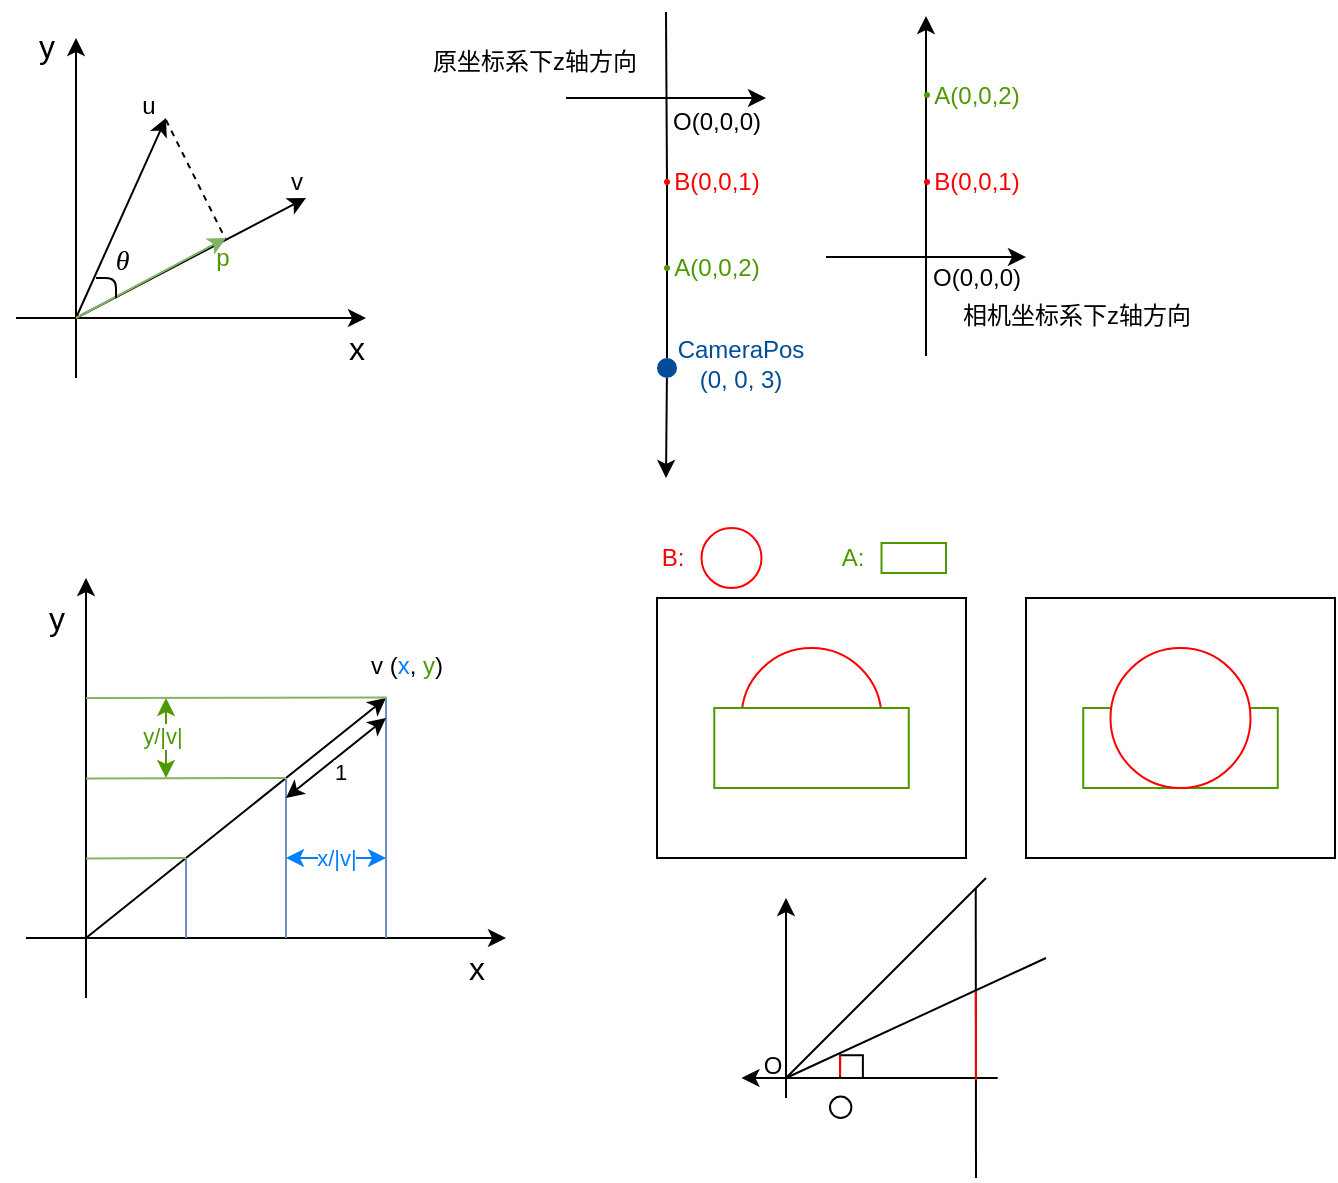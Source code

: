 <mxfile>
    <diagram id="kC_W1BGTQdIuelJcaoJZ" name="Page-1">
        <mxGraphModel dx="923" dy="1151" grid="1" gridSize="10" guides="1" tooltips="1" connect="1" arrows="1" fold="1" page="1" pageScale="1" pageWidth="850" pageHeight="1100" math="0" shadow="0">
            <root>
                <mxCell id="0"/>
                <mxCell id="1" parent="0"/>
                <mxCell id="3" value="" style="endArrow=classic;html=1;" parent="1" edge="1">
                    <mxGeometry width="50" height="50" relative="1" as="geometry">
                        <mxPoint x="-540" y="-110" as="sourcePoint"/>
                        <mxPoint x="-300" y="-110" as="targetPoint"/>
                    </mxGeometry>
                </mxCell>
                <mxCell id="4" value="" style="endArrow=classic;html=1;" parent="1" edge="1">
                    <mxGeometry width="50" height="50" relative="1" as="geometry">
                        <mxPoint x="-510" y="-80" as="sourcePoint"/>
                        <mxPoint x="-510" y="-290" as="targetPoint"/>
                    </mxGeometry>
                </mxCell>
                <mxCell id="5" value="y" style="text;html=1;align=center;verticalAlign=middle;resizable=0;points=[];autosize=1;strokeColor=none;fillColor=none;fontSize=16;" parent="1" vertex="1">
                    <mxGeometry x="-540" y="-285" width="30" height="30" as="geometry"/>
                </mxCell>
                <mxCell id="6" value="x" style="text;html=1;align=center;verticalAlign=middle;resizable=0;points=[];autosize=1;strokeColor=none;fillColor=none;fontSize=16;" parent="1" vertex="1">
                    <mxGeometry x="-330" y="-110" width="30" height="30" as="geometry"/>
                </mxCell>
                <mxCell id="7" value="" style="endArrow=classic;html=1;fontSize=24;" parent="1" edge="1">
                    <mxGeometry width="50" height="50" relative="1" as="geometry">
                        <mxPoint x="-510" y="-110" as="sourcePoint"/>
                        <mxPoint x="-360" y="-230" as="targetPoint"/>
                    </mxGeometry>
                </mxCell>
                <mxCell id="8" value="&lt;font style=&quot;font-size: 12px;&quot;&gt;v (&lt;font color=&quot;#007fff&quot;&gt;x&lt;/font&gt;, &lt;font color=&quot;#4d9900&quot;&gt;y&lt;/font&gt;)&lt;/font&gt;" style="text;html=1;align=center;verticalAlign=middle;resizable=0;points=[];autosize=1;strokeColor=none;fillColor=none;fontSize=24;" parent="1" vertex="1">
                    <mxGeometry x="-380" y="-270" width="60" height="40" as="geometry"/>
                </mxCell>
                <mxCell id="9" value="" style="endArrow=none;html=1;fontSize=24;fillColor=#dae8fc;strokeColor=#6c8ebf;" parent="1" edge="1">
                    <mxGeometry width="50" height="50" relative="1" as="geometry">
                        <mxPoint x="-460" y="-110" as="sourcePoint"/>
                        <mxPoint x="-460" y="-150" as="targetPoint"/>
                    </mxGeometry>
                </mxCell>
                <mxCell id="10" value="" style="endArrow=none;html=1;fontSize=24;fillColor=#dae8fc;strokeColor=#6c8ebf;" parent="1" edge="1">
                    <mxGeometry width="50" height="50" relative="1" as="geometry">
                        <mxPoint x="-410" y="-110" as="sourcePoint"/>
                        <mxPoint x="-410" y="-190" as="targetPoint"/>
                    </mxGeometry>
                </mxCell>
                <mxCell id="11" value="" style="endArrow=none;html=1;fontSize=24;fillColor=#dae8fc;strokeColor=#6c8ebf;" parent="1" edge="1">
                    <mxGeometry width="50" height="50" relative="1" as="geometry">
                        <mxPoint x="-360" y="-110" as="sourcePoint"/>
                        <mxPoint x="-360" y="-230" as="targetPoint"/>
                    </mxGeometry>
                </mxCell>
                <mxCell id="14" value="" style="endArrow=none;html=1;fontSize=24;fillColor=#d5e8d4;strokeColor=#82b366;exitX=0.34;exitY=0.993;exitDx=0;exitDy=0;exitPerimeter=0;" parent="1" source="8" edge="1">
                    <mxGeometry width="50" height="50" relative="1" as="geometry">
                        <mxPoint x="-350" y="-100" as="sourcePoint"/>
                        <mxPoint x="-510" y="-230" as="targetPoint"/>
                    </mxGeometry>
                </mxCell>
                <mxCell id="15" value="" style="endArrow=none;html=1;fontSize=24;fillColor=#d5e8d4;strokeColor=#82b366;" parent="1" edge="1">
                    <mxGeometry width="50" height="50" relative="1" as="geometry">
                        <mxPoint x="-410" y="-190" as="sourcePoint"/>
                        <mxPoint x="-510" y="-189.72" as="targetPoint"/>
                    </mxGeometry>
                </mxCell>
                <mxCell id="16" value="" style="endArrow=none;html=1;fontSize=24;fillColor=#d5e8d4;strokeColor=#82b366;" parent="1" edge="1">
                    <mxGeometry width="50" height="50" relative="1" as="geometry">
                        <mxPoint x="-460" y="-150" as="sourcePoint"/>
                        <mxPoint x="-510" y="-149.72" as="targetPoint"/>
                    </mxGeometry>
                </mxCell>
                <mxCell id="17" value="" style="endArrow=classic;startArrow=classic;html=1;fontColor=#007FFF;" parent="1" edge="1">
                    <mxGeometry width="50" height="50" relative="1" as="geometry">
                        <mxPoint x="-410" y="-180" as="sourcePoint"/>
                        <mxPoint x="-360" y="-220" as="targetPoint"/>
                    </mxGeometry>
                </mxCell>
                <mxCell id="18" value="1" style="edgeLabel;html=1;align=center;verticalAlign=middle;resizable=0;points=[];fontColor=#000000;" parent="17" vertex="1" connectable="0">
                    <mxGeometry x="0.061" relative="1" as="geometry">
                        <mxPoint y="8" as="offset"/>
                    </mxGeometry>
                </mxCell>
                <mxCell id="19" value="" style="endArrow=classic;startArrow=classic;html=1;fontColor=#007FFF;strokeColor=#007FFF;" parent="1" edge="1">
                    <mxGeometry width="50" height="50" relative="1" as="geometry">
                        <mxPoint x="-410" y="-150" as="sourcePoint"/>
                        <mxPoint x="-360" y="-150" as="targetPoint"/>
                    </mxGeometry>
                </mxCell>
                <mxCell id="20" value="x/|v|" style="edgeLabel;html=1;align=center;verticalAlign=middle;resizable=0;points=[];fontColor=#007FFF;" parent="19" vertex="1" connectable="0">
                    <mxGeometry x="0.061" relative="1" as="geometry">
                        <mxPoint x="-2" as="offset"/>
                    </mxGeometry>
                </mxCell>
                <mxCell id="21" value="" style="endArrow=classic;startArrow=classic;html=1;fontColor=#4D9900;strokeColor=#4D9900;" parent="1" edge="1">
                    <mxGeometry width="50" height="50" relative="1" as="geometry">
                        <mxPoint x="-470" y="-190" as="sourcePoint"/>
                        <mxPoint x="-470" y="-230" as="targetPoint"/>
                    </mxGeometry>
                </mxCell>
                <mxCell id="22" value="y/|v|" style="edgeLabel;html=1;align=center;verticalAlign=middle;resizable=0;points=[];fontColor=#4D9900;" parent="21" vertex="1" connectable="0">
                    <mxGeometry x="0.061" relative="1" as="geometry">
                        <mxPoint x="-2" as="offset"/>
                    </mxGeometry>
                </mxCell>
                <mxCell id="41" value="" style="endArrow=classic;html=1;" parent="1" edge="1">
                    <mxGeometry width="50" height="50" relative="1" as="geometry">
                        <mxPoint x="-545" y="-420" as="sourcePoint"/>
                        <mxPoint x="-370" y="-420" as="targetPoint"/>
                    </mxGeometry>
                </mxCell>
                <mxCell id="42" value="" style="endArrow=classic;html=1;" parent="1" edge="1">
                    <mxGeometry width="50" height="50" relative="1" as="geometry">
                        <mxPoint x="-515" y="-390" as="sourcePoint"/>
                        <mxPoint x="-515" y="-560" as="targetPoint"/>
                    </mxGeometry>
                </mxCell>
                <mxCell id="43" value="y" style="text;html=1;align=center;verticalAlign=middle;resizable=0;points=[];autosize=1;strokeColor=none;fillColor=none;fontSize=16;" parent="1" vertex="1">
                    <mxGeometry x="-545" y="-571" width="30" height="30" as="geometry"/>
                </mxCell>
                <mxCell id="44" value="x" style="text;html=1;align=center;verticalAlign=middle;resizable=0;points=[];autosize=1;strokeColor=none;fillColor=none;fontSize=16;" parent="1" vertex="1">
                    <mxGeometry x="-390" y="-420" width="30" height="30" as="geometry"/>
                </mxCell>
                <mxCell id="59" value="" style="endArrow=classic;html=1;strokeColor=#000000;fontColor=#4D9900;" parent="1" edge="1">
                    <mxGeometry width="50" height="50" relative="1" as="geometry">
                        <mxPoint x="-515" y="-420" as="sourcePoint"/>
                        <mxPoint x="-470" y="-520" as="targetPoint"/>
                    </mxGeometry>
                </mxCell>
                <mxCell id="60" value="" style="endArrow=classic;html=1;strokeColor=#000000;fontColor=#4D9900;" parent="1" edge="1">
                    <mxGeometry width="50" height="50" relative="1" as="geometry">
                        <mxPoint x="-515" y="-420" as="sourcePoint"/>
                        <mxPoint x="-400" y="-480" as="targetPoint"/>
                    </mxGeometry>
                </mxCell>
                <mxCell id="61" value="&lt;font color=&quot;#000000&quot;&gt;u&lt;/font&gt;" style="text;html=1;align=center;verticalAlign=middle;resizable=0;points=[];autosize=1;strokeColor=none;fillColor=none;fontColor=#4D9900;" parent="1" vertex="1">
                    <mxGeometry x="-494" y="-541" width="30" height="30" as="geometry"/>
                </mxCell>
                <mxCell id="62" value="&lt;font color=&quot;#000000&quot;&gt;v&lt;/font&gt;" style="text;html=1;align=center;verticalAlign=middle;resizable=0;points=[];autosize=1;strokeColor=none;fillColor=none;fontColor=#4D9900;" parent="1" vertex="1">
                    <mxGeometry x="-420" y="-503" width="30" height="30" as="geometry"/>
                </mxCell>
                <mxCell id="63" value="" style="endArrow=none;html=1;strokeColor=#000000;fontColor=#000000;dashed=1;" parent="1" edge="1">
                    <mxGeometry width="50" height="50" relative="1" as="geometry">
                        <mxPoint x="-470" y="-519" as="sourcePoint"/>
                        <mxPoint x="-440" y="-459" as="targetPoint"/>
                    </mxGeometry>
                </mxCell>
                <mxCell id="67" value="" style="endArrow=classic;html=1;strokeColor=#82b366;fontColor=#4D9900;fillColor=#d5e8d4;" parent="1" edge="1">
                    <mxGeometry width="50" height="50" relative="1" as="geometry">
                        <mxPoint x="-515" y="-420" as="sourcePoint"/>
                        <mxPoint x="-440" y="-460" as="targetPoint"/>
                    </mxGeometry>
                </mxCell>
                <mxCell id="68" value="p" style="text;html=1;align=center;verticalAlign=middle;resizable=0;points=[];autosize=1;strokeColor=none;fillColor=none;fontColor=#4D9900;" parent="1" vertex="1">
                    <mxGeometry x="-457" y="-465" width="30" height="30" as="geometry"/>
                </mxCell>
                <mxCell id="69" value="" style="endArrow=none;html=1;strokeColor=#000000;fontColor=#000000;" parent="1" edge="1">
                    <mxGeometry width="50" height="50" relative="1" as="geometry">
                        <mxPoint x="-495" y="-430" as="sourcePoint"/>
                        <mxPoint x="-505" y="-440" as="targetPoint"/>
                        <Array as="points">
                            <mxPoint x="-495" y="-440"/>
                        </Array>
                    </mxGeometry>
                </mxCell>
                <mxCell id="70" value="&lt;span style=&quot;border-color: currentcolor; font-family: KaTeX_Main, &amp;quot;Times New Roman&amp;quot;, serif; text-align: start; font-size: 14px;&quot; aria-hidden=&quot;true&quot; class=&quot;katex-html&quot;&gt;&lt;span style=&quot;border-color: currentcolor; position: relative; width: min-content; display: inline-block;&quot; class=&quot;base&quot;&gt;&lt;font style=&quot;font-size: 14px;&quot;&gt;&lt;span style=&quot;border-color: currentcolor; font-family: KaTeX_Math; font-style: italic; margin-right: 0.028em;&quot; class=&quot;mord mathnormal&quot;&gt;θ&lt;/span&gt;&lt;/font&gt;&lt;/span&gt;&lt;/span&gt;" style="text;html=1;align=center;verticalAlign=middle;resizable=0;points=[];autosize=1;strokeColor=none;fillColor=none;fontColor=#000000;" parent="1" vertex="1">
                    <mxGeometry x="-507" y="-463" width="30" height="30" as="geometry"/>
                </mxCell>
                <mxCell id="71" value="" style="endArrow=none;html=1;endFill=0;startArrow=none;startFill=1;" parent="1" source="79" edge="1">
                    <mxGeometry width="50" height="50" relative="1" as="geometry">
                        <mxPoint x="-220" y="-403" as="sourcePoint"/>
                        <mxPoint x="-220" y="-573" as="targetPoint"/>
                    </mxGeometry>
                </mxCell>
                <mxCell id="72" value="" style="endArrow=classic;html=1;" parent="1" edge="1">
                    <mxGeometry width="50" height="50" relative="1" as="geometry">
                        <mxPoint x="-90" y="-401.0" as="sourcePoint"/>
                        <mxPoint x="-90" y="-571" as="targetPoint"/>
                    </mxGeometry>
                </mxCell>
                <mxCell id="73" value="&lt;font color=&quot;#ff0000&quot;&gt;B(0,0,1)&lt;/font&gt;" style="text;html=1;align=center;verticalAlign=middle;resizable=0;points=[];autosize=1;strokeColor=none;fillColor=none;" parent="1" vertex="1">
                    <mxGeometry x="-230" y="-503" width="70" height="30" as="geometry"/>
                </mxCell>
                <mxCell id="74" value="&lt;font color=&quot;#4d9900&quot;&gt;A(0,0,2)&lt;/font&gt;" style="text;html=1;align=center;verticalAlign=middle;resizable=0;points=[];autosize=1;strokeColor=none;fillColor=none;" parent="1" vertex="1">
                    <mxGeometry x="-230" y="-460" width="70" height="30" as="geometry"/>
                </mxCell>
                <mxCell id="76" value="原坐标系下z轴方向" style="text;html=1;align=center;verticalAlign=middle;resizable=0;points=[];autosize=1;strokeColor=none;fillColor=none;" parent="1" vertex="1">
                    <mxGeometry x="-351" y="-563" width="130" height="30" as="geometry"/>
                </mxCell>
                <mxCell id="77" value="" style="endArrow=none;html=1;endFill=0;startArrow=classic;startFill=1;" parent="1" edge="1">
                    <mxGeometry width="50" height="50" relative="1" as="geometry">
                        <mxPoint x="-170" y="-530" as="sourcePoint"/>
                        <mxPoint x="-270.0" y="-530" as="targetPoint"/>
                    </mxGeometry>
                </mxCell>
                <mxCell id="78" value="O(0,0,0)" style="text;html=1;align=center;verticalAlign=middle;resizable=0;points=[];autosize=1;strokeColor=none;fillColor=none;" parent="1" vertex="1">
                    <mxGeometry x="-100" y="-455" width="70" height="30" as="geometry"/>
                </mxCell>
                <mxCell id="80" value="" style="endArrow=none;html=1;endFill=0;startArrow=none;startFill=1;" parent="1" source="90" target="79" edge="1">
                    <mxGeometry width="50" height="50" relative="1" as="geometry">
                        <mxPoint x="-220" y="-340" as="sourcePoint"/>
                        <mxPoint x="-220" y="-573" as="targetPoint"/>
                    </mxGeometry>
                </mxCell>
                <mxCell id="79" value="" style="ellipse;whiteSpace=wrap;html=1;fillColor=#FF0000;strokeColor=none;" parent="1" vertex="1">
                    <mxGeometry x="-221" y="-489.5" width="3" height="3" as="geometry"/>
                </mxCell>
                <mxCell id="81" value="" style="ellipse;whiteSpace=wrap;html=1;fillColor=#4D9900;strokeColor=none;" parent="1" vertex="1">
                    <mxGeometry x="-221" y="-446.5" width="3" height="3" as="geometry"/>
                </mxCell>
                <mxCell id="82" value="相机坐标系下z轴方向" style="text;html=1;align=center;verticalAlign=middle;resizable=0;points=[];autosize=1;strokeColor=none;fillColor=none;" parent="1" vertex="1">
                    <mxGeometry x="-85" y="-436.5" width="140" height="30" as="geometry"/>
                </mxCell>
                <mxCell id="83" value="" style="endArrow=none;html=1;endFill=0;startArrow=classic;startFill=1;" parent="1" edge="1">
                    <mxGeometry width="50" height="50" relative="1" as="geometry">
                        <mxPoint x="-40" y="-450.48" as="sourcePoint"/>
                        <mxPoint x="-140.0" y="-450.48" as="targetPoint"/>
                    </mxGeometry>
                </mxCell>
                <mxCell id="84" value="&lt;font color=&quot;#ff0000&quot;&gt;B(0,0,1)&lt;/font&gt;" style="text;html=1;align=center;verticalAlign=middle;resizable=0;points=[];autosize=1;strokeColor=none;fillColor=none;" parent="1" vertex="1">
                    <mxGeometry x="-100" y="-503" width="70" height="30" as="geometry"/>
                </mxCell>
                <mxCell id="85" value="&lt;font color=&quot;#4d9900&quot;&gt;A(0,0,2)&lt;/font&gt;" style="text;html=1;align=center;verticalAlign=middle;resizable=0;points=[];autosize=1;strokeColor=none;fillColor=none;" parent="1" vertex="1">
                    <mxGeometry x="-100" y="-546.5" width="70" height="30" as="geometry"/>
                </mxCell>
                <mxCell id="86" value="" style="ellipse;whiteSpace=wrap;html=1;fillColor=#FF0000;strokeColor=none;" parent="1" vertex="1">
                    <mxGeometry x="-91" y="-489.5" width="3" height="3" as="geometry"/>
                </mxCell>
                <mxCell id="87" value="" style="ellipse;whiteSpace=wrap;html=1;fillColor=#4D9900;strokeColor=none;" parent="1" vertex="1">
                    <mxGeometry x="-91" y="-533" width="3" height="3" as="geometry"/>
                </mxCell>
                <mxCell id="88" value="O(0,0,0)" style="text;html=1;align=center;verticalAlign=middle;resizable=0;points=[];autosize=1;strokeColor=none;fillColor=none;" parent="1" vertex="1">
                    <mxGeometry x="-230" y="-533" width="70" height="30" as="geometry"/>
                </mxCell>
                <mxCell id="89" value="&lt;font color=&quot;#004c99&quot;&gt;CameraPos&lt;br&gt;(0, 0, 3)&lt;/font&gt;" style="text;html=1;align=center;verticalAlign=middle;resizable=0;points=[];autosize=1;strokeColor=none;fillColor=none;" parent="1" vertex="1">
                    <mxGeometry x="-228" y="-417" width="90" height="40" as="geometry"/>
                </mxCell>
                <mxCell id="91" value="" style="endArrow=none;html=1;endFill=0;startArrow=classic;startFill=1;" parent="1" target="90" edge="1">
                    <mxGeometry width="50" height="50" relative="1" as="geometry">
                        <mxPoint x="-220" y="-340" as="sourcePoint"/>
                        <mxPoint x="-219.504" y="-486.5" as="targetPoint"/>
                    </mxGeometry>
                </mxCell>
                <mxCell id="90" value="" style="ellipse;whiteSpace=wrap;html=1;fontColor=#4D9900;fillColor=#004C99;strokeColor=none;" parent="1" vertex="1">
                    <mxGeometry x="-224.5" y="-400" width="10" height="10" as="geometry"/>
                </mxCell>
                <mxCell id="92" value="" style="whiteSpace=wrap;html=1;fontColor=#004C99;fillColor=none;" parent="1" vertex="1">
                    <mxGeometry x="-224.5" y="-280" width="154.5" height="130" as="geometry"/>
                </mxCell>
                <mxCell id="93" value="" style="ellipse;whiteSpace=wrap;html=1;fontColor=#004C99;fillColor=none;strokeColor=#FF0000;" parent="1" vertex="1">
                    <mxGeometry x="-182.25" y="-255" width="70" height="70" as="geometry"/>
                </mxCell>
                <mxCell id="94" value="" style="whiteSpace=wrap;html=1;fontColor=#004C99;fillColor=default;strokeColor=#4D9900;" parent="1" vertex="1">
                    <mxGeometry x="-195.87" y="-225" width="97.25" height="40" as="geometry"/>
                </mxCell>
                <mxCell id="95" value="" style="whiteSpace=wrap;html=1;fontColor=#004C99;fillColor=none;" parent="1" vertex="1">
                    <mxGeometry x="-40" y="-280" width="154.5" height="130" as="geometry"/>
                </mxCell>
                <mxCell id="97" value="" style="whiteSpace=wrap;html=1;fontColor=#004C99;fillColor=default;strokeColor=#4D9900;" parent="1" vertex="1">
                    <mxGeometry x="-11.37" y="-225" width="97.25" height="40" as="geometry"/>
                </mxCell>
                <mxCell id="96" value="" style="ellipse;whiteSpace=wrap;html=1;fontColor=#004C99;fillColor=default;strokeColor=#FF0000;" parent="1" vertex="1">
                    <mxGeometry x="2.25" y="-255" width="70" height="70" as="geometry"/>
                </mxCell>
                <mxCell id="98" value="" style="ellipse;whiteSpace=wrap;html=1;fontColor=#004C99;fillColor=default;strokeColor=#FF0000;" parent="1" vertex="1">
                    <mxGeometry x="-202.25" y="-315" width="30" height="30" as="geometry"/>
                </mxCell>
                <mxCell id="100" value="&lt;font color=&quot;#ff0000&quot;&gt;B:&lt;/font&gt;" style="text;html=1;align=center;verticalAlign=middle;resizable=0;points=[];autosize=1;strokeColor=none;fillColor=none;" parent="1" vertex="1">
                    <mxGeometry x="-232.25" y="-315" width="30" height="30" as="geometry"/>
                </mxCell>
                <mxCell id="101" value="&lt;font color=&quot;#4d9900&quot;&gt;A:&lt;/font&gt;" style="text;html=1;align=center;verticalAlign=middle;resizable=0;points=[];autosize=1;strokeColor=none;fillColor=none;" parent="1" vertex="1">
                    <mxGeometry x="-142.25" y="-315" width="30" height="30" as="geometry"/>
                </mxCell>
                <mxCell id="102" value="" style="whiteSpace=wrap;html=1;fontColor=#004C99;fillColor=default;strokeColor=#4D9900;" parent="1" vertex="1">
                    <mxGeometry x="-112.25" y="-307.5" width="32.25" height="15" as="geometry"/>
                </mxCell>
                <mxCell id="103" value="" style="endArrow=classic;html=1;" edge="1" parent="1">
                    <mxGeometry width="50" height="50" relative="1" as="geometry">
                        <mxPoint x="-54.17" y="-40" as="sourcePoint"/>
                        <mxPoint x="-182.249" y="-40" as="targetPoint"/>
                    </mxGeometry>
                </mxCell>
                <mxCell id="104" value="" style="endArrow=classic;html=1;" edge="1" parent="1">
                    <mxGeometry width="50" height="50" relative="1" as="geometry">
                        <mxPoint x="-160" y="-30" as="sourcePoint"/>
                        <mxPoint x="-160" y="-130" as="targetPoint"/>
                    </mxGeometry>
                </mxCell>
                <mxCell id="105" value="" style="whiteSpace=wrap;html=1;aspect=fixed;" vertex="1" parent="1">
                    <mxGeometry x="-132.94" y="-51.38" width="11.38" height="11.38" as="geometry"/>
                </mxCell>
                <mxCell id="106" value="" style="endArrow=none;html=1;" edge="1" parent="1">
                    <mxGeometry width="50" height="50" relative="1" as="geometry">
                        <mxPoint x="-65" y="10" as="sourcePoint"/>
                        <mxPoint x="-65.13" y="-135" as="targetPoint"/>
                    </mxGeometry>
                </mxCell>
                <mxCell id="107" value="O" style="text;html=1;align=center;verticalAlign=middle;resizable=0;points=[];autosize=1;strokeColor=none;fillColor=none;" vertex="1" parent="1">
                    <mxGeometry x="-182.25" y="-60.69" width="30" height="30" as="geometry"/>
                </mxCell>
                <mxCell id="108" value="" style="endArrow=none;html=1;" edge="1" parent="1">
                    <mxGeometry width="50" height="50" relative="1" as="geometry">
                        <mxPoint x="-160" y="-40" as="sourcePoint"/>
                        <mxPoint x="-60" y="-140" as="targetPoint"/>
                    </mxGeometry>
                </mxCell>
                <mxCell id="109" value="" style="endArrow=none;html=1;" edge="1" parent="1">
                    <mxGeometry width="50" height="50" relative="1" as="geometry">
                        <mxPoint x="-160" y="-40" as="sourcePoint"/>
                        <mxPoint x="-30" y="-100" as="targetPoint"/>
                    </mxGeometry>
                </mxCell>
                <mxCell id="110" value="" style="endArrow=none;html=1;strokeColor=#FF0000;" edge="1" parent="1">
                    <mxGeometry width="50" height="50" relative="1" as="geometry">
                        <mxPoint x="-133" y="-41" as="sourcePoint"/>
                        <mxPoint x="-132.94" y="-51.38" as="targetPoint"/>
                    </mxGeometry>
                </mxCell>
                <mxCell id="111" value="" style="endArrow=none;html=1;strokeColor=#FF0000;" edge="1" parent="1">
                    <mxGeometry width="50" height="50" relative="1" as="geometry">
                        <mxPoint x="-65" y="-39" as="sourcePoint"/>
                        <mxPoint x="-65.07" y="-83.38" as="targetPoint"/>
                    </mxGeometry>
                </mxCell>
                <mxCell id="112" value="" style="ellipse;whiteSpace=wrap;html=1;aspect=fixed;" vertex="1" parent="1">
                    <mxGeometry x="-138" y="-30.69" width="10.69" height="10.69" as="geometry"/>
                </mxCell>
            </root>
        </mxGraphModel>
    </diagram>
</mxfile>
